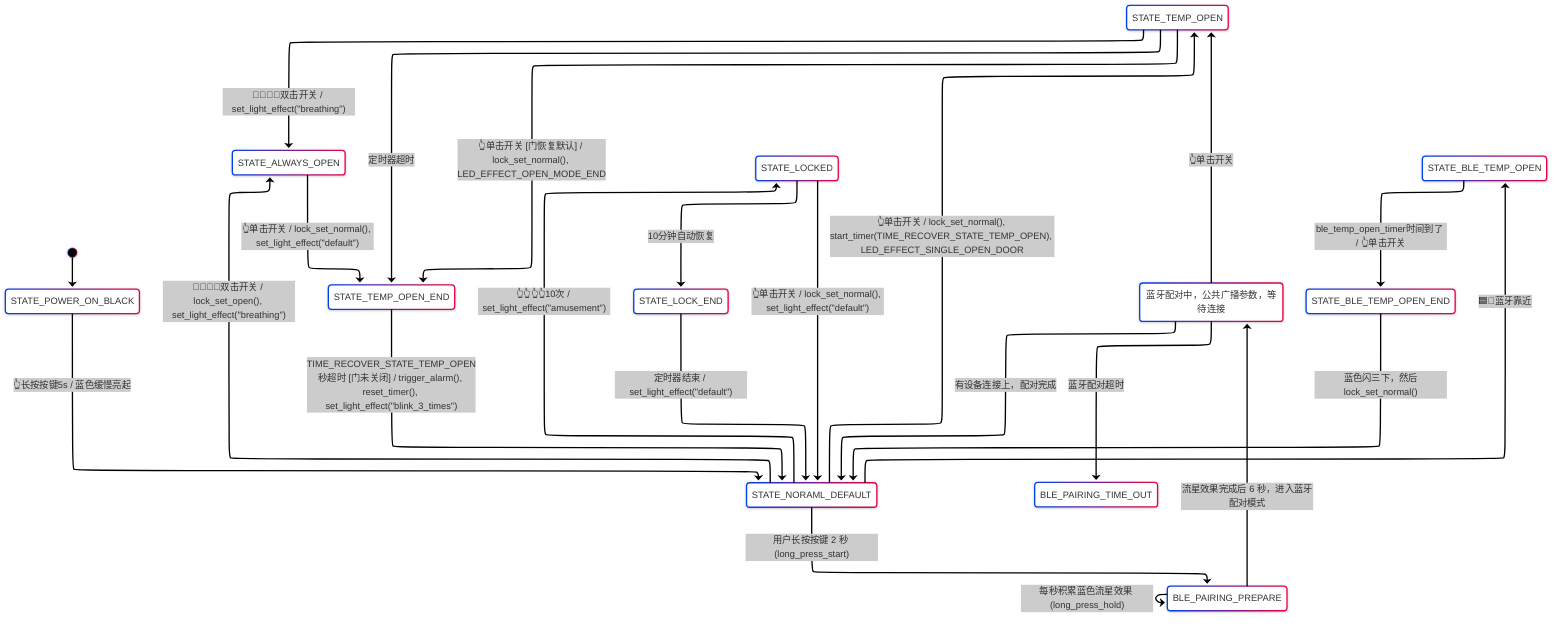 ---
config:
  theme: neo
  look: neo
  layout: elk
---
stateDiagram
  direction TB
  [*] --> STATE_POWER_ON_BLACK
  STATE_POWER_ON_BLACK --> STATE_NORAML_DEFAULT:👆长按按键5s / 蓝色缓慢亮起
  STATE_NORAML_DEFAULT --> STATE_TEMP_OPEN:👆单击开关 / lock_set_normal(), start_timer(TIME_RECOVER_STATE_TEMP_OPEN), LED_EFFECT_SINGLE_OPEN_DOOR
  STATE_NORAML_DEFAULT --> STATE_ALWAYS_OPEN:🤟🏽🤟🏽双击开关 / lock_set_open(), set_light_effect("breathing")
  STATE_NORAML_DEFAULT --> STATE_LOCKED:👆👆👆👆10次 / set_light_effect("amusement")
  STATE_TEMP_OPEN --> STATE_TEMP_OPEN_END:👆单击开关 [门恢复默认] / lock_set_normal(), LED_EFFECT_OPEN_MODE_END
  STATE_TEMP_OPEN --> STATE_ALWAYS_OPEN:🤟🏽🤟🏽双击开关 / set_light_effect("breathing")
  STATE_TEMP_OPEN --> STATE_TEMP_OPEN_END:定时器超时
  STATE_TEMP_OPEN_END --> STATE_NORAML_DEFAULT:TIME_RECOVER_STATE_TEMP_OPEN秒超时 [门未关闭] / trigger_alarm(), reset_timer(), set_light_effect("blink_3_times")
  STATE_ALWAYS_OPEN --> STATE_TEMP_OPEN_END:👆单击开关 / lock_set_normal(), set_light_effect("default")
  STATE_LOCKED --> STATE_LOCK_END:10分钟自动恢复
  STATE_LOCKED --> STATE_NORAML_DEFAULT:👆单击开关 / lock_set_normal(), set_light_effect("default")
  STATE_LOCK_END --> STATE_NORAML_DEFAULT:定时器结束 / set_light_effect("default")
  STATE_NORAML_DEFAULT --> BLE_PAIRING_PREPARE:用户长按按键 2 秒 (long_press_start)
  BLE_PAIRING_PREPARE --> BLE_PAIRING_PREPARE:每秒积累蓝色流星效果 (long_press_hold)
  BLE_PAIRING_PREPARE --> BLE_PAIRING_IN_PROGRESS:流星效果完成后 6 秒，进入蓝牙配对模式
  BLE_PAIRING_IN_PROGRESS --> STATE_NORAML_DEFAULT:有设备连接上，配对完成
  BLE_PAIRING_IN_PROGRESS --> STATE_TEMP_OPEN:👆单击开关
  BLE_PAIRING_IN_PROGRESS --> BLE_PAIRING_TIME_OUT:蓝牙配对超时
  STATE_NORAML_DEFAULT --> STATE_BLE_TEMP_OPEN:🟦🦷蓝牙靠近
  STATE_BLE_TEMP_OPEN --> STATE_BLE_TEMP_OPEN_END:ble_temp_open_timer时间到了 / 👆单击开关
  STATE_BLE_TEMP_OPEN_END --> STATE_NORAML_DEFAULT:蓝色闪三下，然后lock_set_normal()
  BLE_PAIRING_IN_PROGRESS:蓝牙配对中，公共广播参数，等待连接